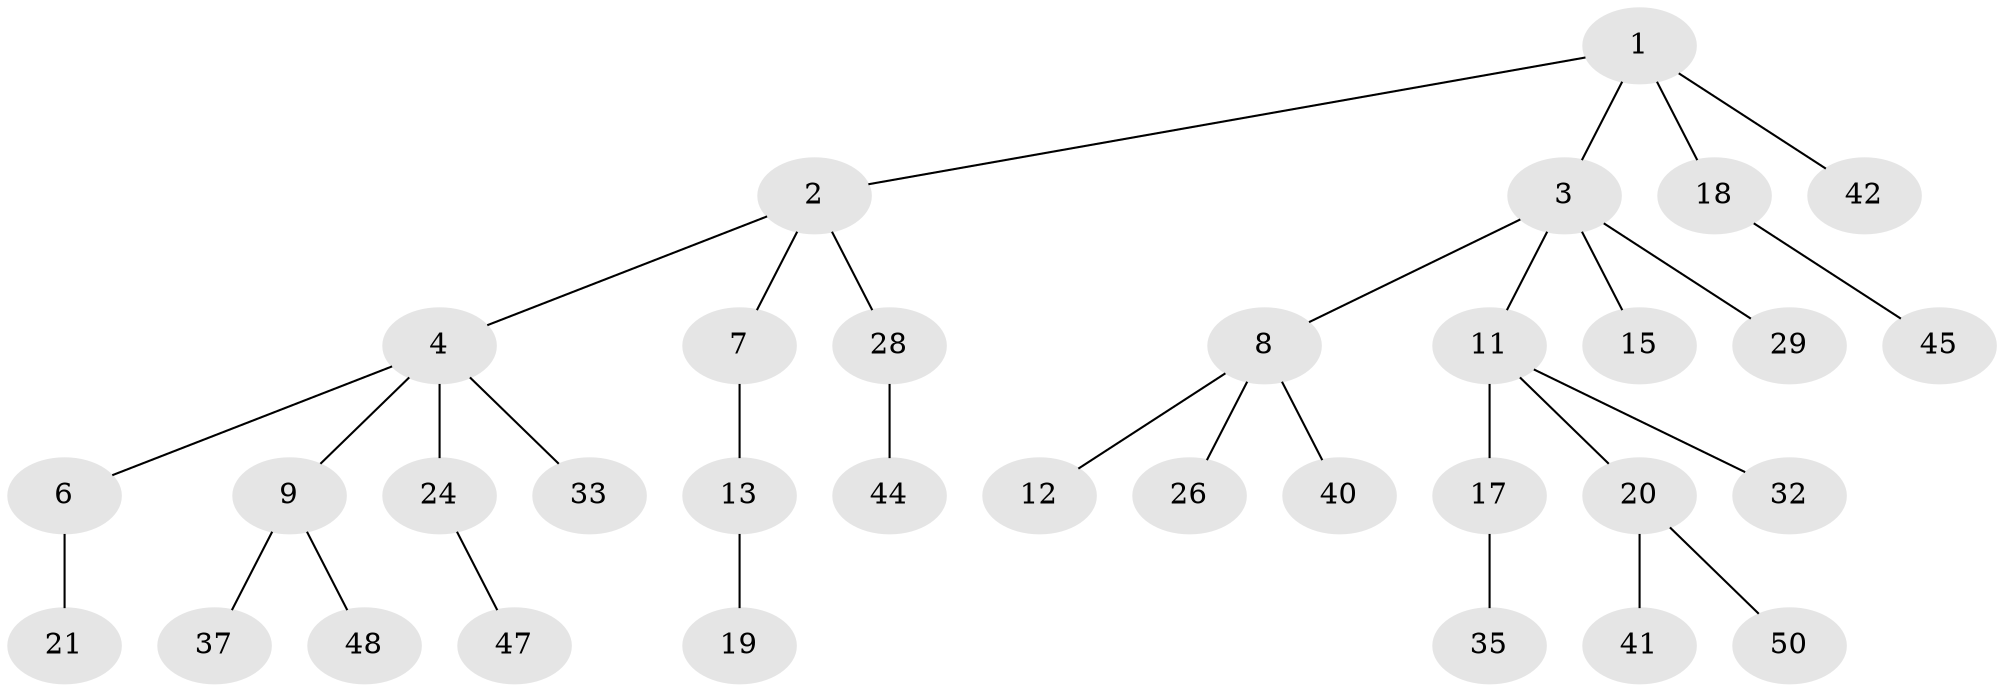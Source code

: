 // Generated by graph-tools (version 1.1) at 2025/52/02/27/25 19:52:10]
// undirected, 33 vertices, 32 edges
graph export_dot {
graph [start="1"]
  node [color=gray90,style=filled];
  1 [super="+34"];
  2 [super="+52"];
  3 [super="+46"];
  4 [super="+5"];
  6 [super="+36"];
  7 [super="+14"];
  8 [super="+10"];
  9 [super="+23"];
  11 [super="+16"];
  12 [super="+25"];
  13;
  15 [super="+22"];
  17 [super="+43"];
  18;
  19 [super="+27"];
  20 [super="+39"];
  21 [super="+30"];
  24 [super="+38"];
  26 [super="+31"];
  28;
  29 [super="+49"];
  32;
  33;
  35;
  37;
  40;
  41;
  42;
  44 [super="+53"];
  45 [super="+51"];
  47;
  48;
  50;
  1 -- 2;
  1 -- 3;
  1 -- 18;
  1 -- 42;
  2 -- 4;
  2 -- 7;
  2 -- 28;
  3 -- 8;
  3 -- 11;
  3 -- 15;
  3 -- 29;
  4 -- 6;
  4 -- 9;
  4 -- 24;
  4 -- 33;
  6 -- 21;
  7 -- 13;
  8 -- 40;
  8 -- 26;
  8 -- 12;
  9 -- 48;
  9 -- 37;
  11 -- 20;
  11 -- 32;
  11 -- 17;
  13 -- 19;
  17 -- 35;
  18 -- 45;
  20 -- 41;
  20 -- 50;
  24 -- 47;
  28 -- 44;
}
